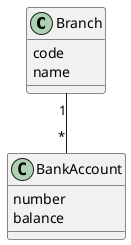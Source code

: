 @startuml

class Branch {
  code
  name
}

class BankAccount {
  number
  balance
}

Branch "1" -- "*" BankAccount

@enduml
